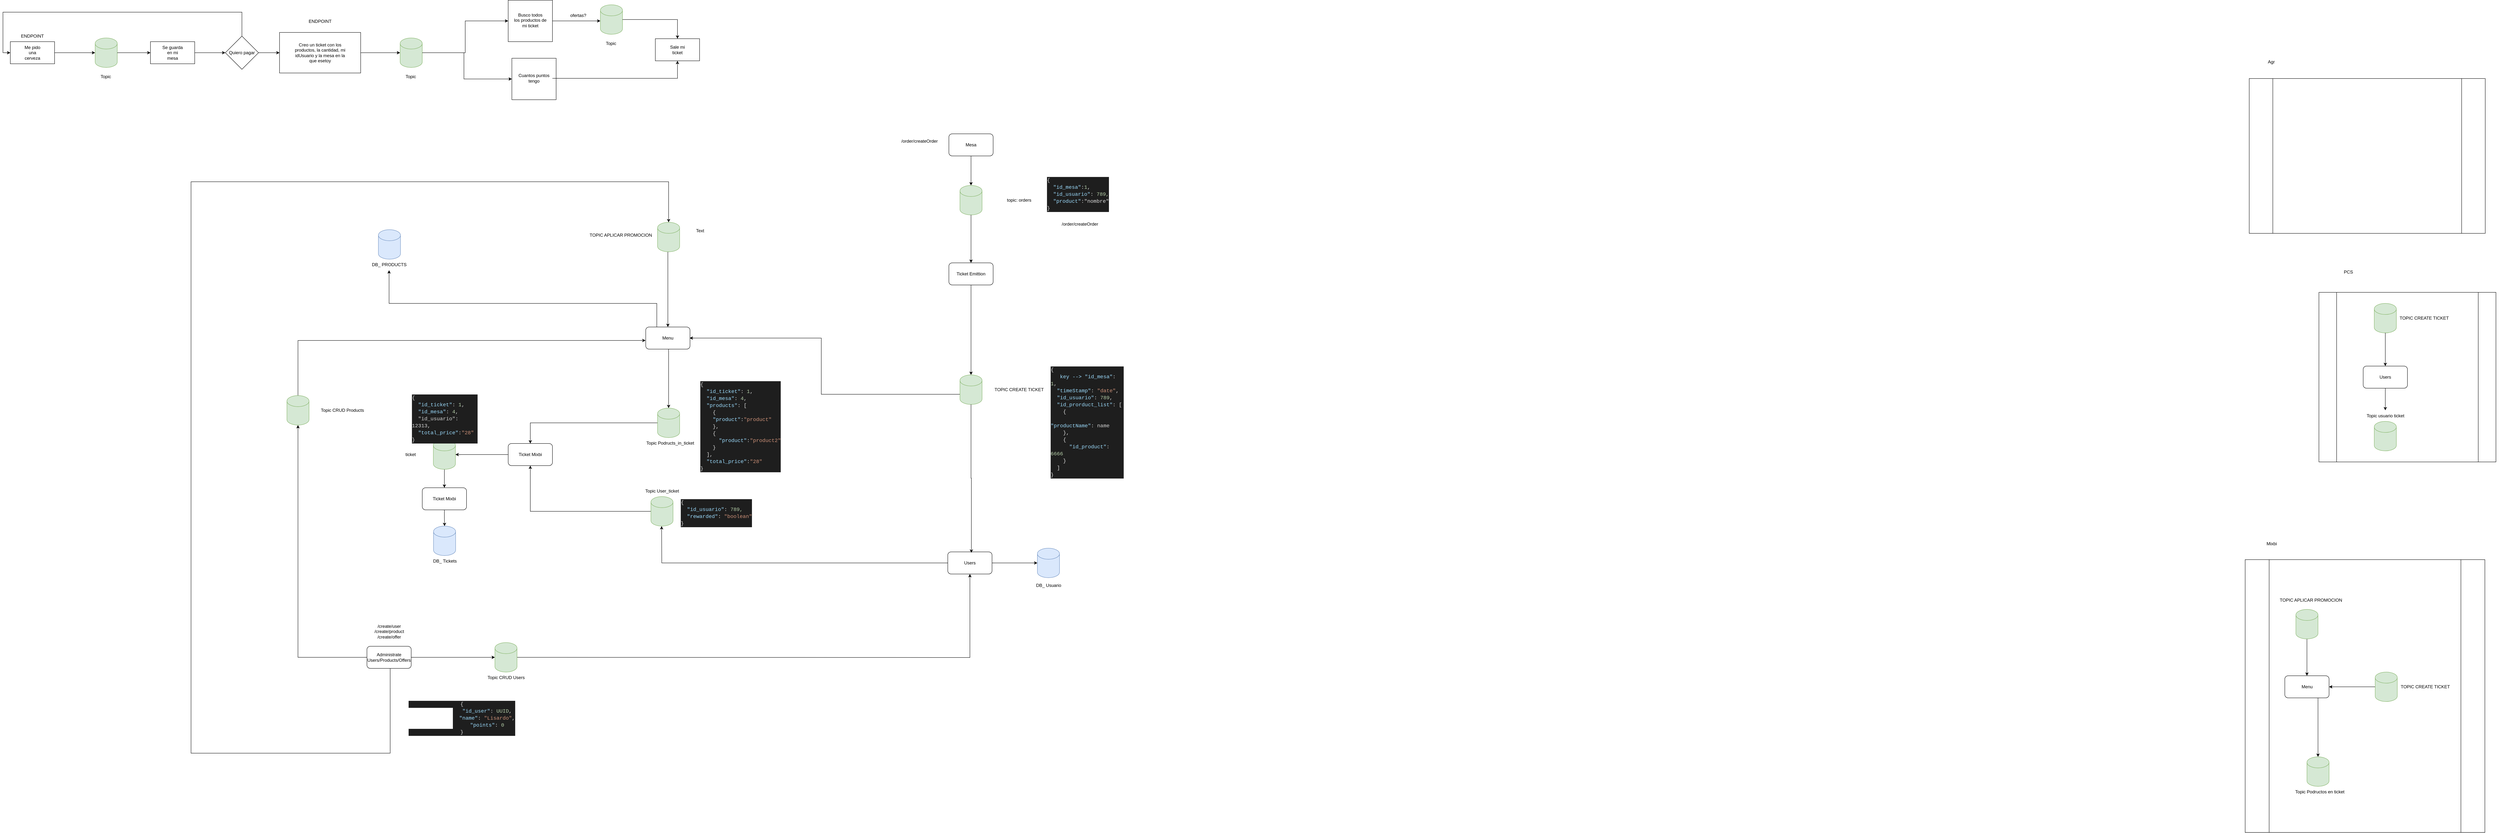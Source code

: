 <mxfile version="22.0.4" type="device">
  <diagram name="Página-1" id="0qJBGttC3PnJGThFjGUG">
    <mxGraphModel dx="3623" dy="2056" grid="1" gridSize="10" guides="1" tooltips="1" connect="1" arrows="1" fold="1" page="1" pageScale="1" pageWidth="827" pageHeight="1169" math="0" shadow="0">
      <root>
        <mxCell id="0" />
        <mxCell id="1" parent="0" />
        <mxCell id="hO1tPXh8Bk7Fy7xaMDZI-4" style="edgeStyle=orthogonalEdgeStyle;rounded=0;orthogonalLoop=1;jettySize=auto;html=1;" parent="1" source="hO1tPXh8Bk7Fy7xaMDZI-1" target="hO1tPXh8Bk7Fy7xaMDZI-2" edge="1">
          <mxGeometry relative="1" as="geometry">
            <Array as="points">
              <mxPoint x="-720" y="414" />
              <mxPoint x="-720" y="134" />
            </Array>
            <mxPoint x="-600" y="90" as="targetPoint" />
          </mxGeometry>
        </mxCell>
        <mxCell id="hO1tPXh8Bk7Fy7xaMDZI-5" style="edgeStyle=orthogonalEdgeStyle;rounded=0;orthogonalLoop=1;jettySize=auto;html=1;entryX=0;entryY=0.5;entryDx=0;entryDy=0;entryPerimeter=0;" parent="1" source="hO1tPXh8Bk7Fy7xaMDZI-1" target="hO1tPXh8Bk7Fy7xaMDZI-3" edge="1">
          <mxGeometry relative="1" as="geometry">
            <Array as="points" />
          </mxGeometry>
        </mxCell>
        <mxCell id="21" style="edgeStyle=orthogonalEdgeStyle;rounded=0;orthogonalLoop=1;jettySize=auto;html=1;fontColor=#FFFFFF;" parent="1" source="hO1tPXh8Bk7Fy7xaMDZI-1" target="hO1tPXh8Bk7Fy7xaMDZI-18" edge="1">
          <mxGeometry relative="1" as="geometry">
            <Array as="points">
              <mxPoint x="-470" y="890" />
              <mxPoint x="-1010" y="890" />
              <mxPoint x="-1010" y="-660" />
              <mxPoint x="285" y="-660" />
            </Array>
          </mxGeometry>
        </mxCell>
        <mxCell id="hO1tPXh8Bk7Fy7xaMDZI-1" value="Administrate&lt;br&gt;Users/Products/Offers" style="rounded=1;whiteSpace=wrap;html=1;" parent="1" vertex="1">
          <mxGeometry x="-533" y="600" width="120" height="60" as="geometry" />
        </mxCell>
        <mxCell id="hO1tPXh8Bk7Fy7xaMDZI-8" style="edgeStyle=orthogonalEdgeStyle;rounded=0;orthogonalLoop=1;jettySize=auto;html=1;entryX=-0.005;entryY=0.609;entryDx=0;entryDy=0;entryPerimeter=0;" parent="1" source="hO1tPXh8Bk7Fy7xaMDZI-2" target="hO1tPXh8Bk7Fy7xaMDZI-6" edge="1">
          <mxGeometry relative="1" as="geometry">
            <Array as="points">
              <mxPoint x="-720" y="-229" />
            </Array>
          </mxGeometry>
        </mxCell>
        <mxCell id="hO1tPXh8Bk7Fy7xaMDZI-9" style="edgeStyle=orthogonalEdgeStyle;rounded=0;orthogonalLoop=1;jettySize=auto;html=1;entryX=0.5;entryY=1;entryDx=0;entryDy=0;" parent="1" target="hO1tPXh8Bk7Fy7xaMDZI-7" edge="1">
          <mxGeometry relative="1" as="geometry">
            <mxPoint x="-127" y="630" as="sourcePoint" />
          </mxGeometry>
        </mxCell>
        <mxCell id="hO1tPXh8Bk7Fy7xaMDZI-11" style="edgeStyle=orthogonalEdgeStyle;rounded=0;orthogonalLoop=1;jettySize=auto;html=1;exitX=0.25;exitY=0;exitDx=0;exitDy=0;" parent="1" source="hO1tPXh8Bk7Fy7xaMDZI-6" target="hO1tPXh8Bk7Fy7xaMDZI-39" edge="1">
          <mxGeometry relative="1" as="geometry">
            <Array as="points">
              <mxPoint x="253" y="-330" />
              <mxPoint x="-473" y="-330" />
            </Array>
            <mxPoint x="180" y="-410" as="sourcePoint" />
          </mxGeometry>
        </mxCell>
        <mxCell id="9q5zIYayFqP9UG4JwgqR-4" style="edgeStyle=orthogonalEdgeStyle;rounded=0;orthogonalLoop=1;jettySize=auto;html=1;" parent="1" source="hO1tPXh8Bk7Fy7xaMDZI-6" target="hO1tPXh8Bk7Fy7xaMDZI-28" edge="1">
          <mxGeometry relative="1" as="geometry">
            <Array as="points">
              <mxPoint x="285" y="-180" />
              <mxPoint x="285" y="-180" />
            </Array>
          </mxGeometry>
        </mxCell>
        <mxCell id="hO1tPXh8Bk7Fy7xaMDZI-6" value="Menu" style="rounded=1;whiteSpace=wrap;html=1;" parent="1" vertex="1">
          <mxGeometry x="223" y="-266" width="120" height="60" as="geometry" />
        </mxCell>
        <mxCell id="hO1tPXh8Bk7Fy7xaMDZI-13" style="edgeStyle=orthogonalEdgeStyle;rounded=0;orthogonalLoop=1;jettySize=auto;html=1;entryX=0;entryY=0.5;entryDx=0;entryDy=0;entryPerimeter=0;" parent="1" source="hO1tPXh8Bk7Fy7xaMDZI-7" target="hO1tPXh8Bk7Fy7xaMDZI-12" edge="1">
          <mxGeometry relative="1" as="geometry" />
        </mxCell>
        <mxCell id="hO1tPXh8Bk7Fy7xaMDZI-27" style="edgeStyle=orthogonalEdgeStyle;rounded=0;orthogonalLoop=1;jettySize=auto;html=1;exitX=0;exitY=0.5;exitDx=0;exitDy=0;" parent="1" source="hO1tPXh8Bk7Fy7xaMDZI-7" edge="1">
          <mxGeometry relative="1" as="geometry">
            <mxPoint x="266" y="274" as="targetPoint" />
          </mxGeometry>
        </mxCell>
        <mxCell id="hO1tPXh8Bk7Fy7xaMDZI-7" value="Users" style="rounded=1;whiteSpace=wrap;html=1;" parent="1" vertex="1">
          <mxGeometry x="1042" y="344" width="120" height="60" as="geometry" />
        </mxCell>
        <mxCell id="hO1tPXh8Bk7Fy7xaMDZI-22" style="edgeStyle=orthogonalEdgeStyle;rounded=0;orthogonalLoop=1;jettySize=auto;html=1;entryX=0.5;entryY=0;entryDx=0;entryDy=0;entryPerimeter=0;" parent="1" source="hO1tPXh8Bk7Fy7xaMDZI-14" target="hO1tPXh8Bk7Fy7xaMDZI-21" edge="1">
          <mxGeometry relative="1" as="geometry">
            <Array as="points">
              <mxPoint x="1105" y="-330" />
              <mxPoint x="1105" y="-330" />
            </Array>
          </mxGeometry>
        </mxCell>
        <mxCell id="hO1tPXh8Bk7Fy7xaMDZI-14" value="Ticket Emittion" style="rounded=1;whiteSpace=wrap;html=1;" parent="1" vertex="1">
          <mxGeometry x="1045" y="-440" width="120" height="60" as="geometry" />
        </mxCell>
        <mxCell id="hO1tPXh8Bk7Fy7xaMDZI-20" style="edgeStyle=orthogonalEdgeStyle;rounded=0;orthogonalLoop=1;jettySize=auto;html=1;entryX=0.5;entryY=0;entryDx=0;entryDy=0;" parent="1" source="hO1tPXh8Bk7Fy7xaMDZI-18" target="hO1tPXh8Bk7Fy7xaMDZI-6" edge="1">
          <mxGeometry relative="1" as="geometry">
            <Array as="points">
              <mxPoint x="283" y="-420" />
              <mxPoint x="283" y="-420" />
            </Array>
          </mxGeometry>
        </mxCell>
        <mxCell id="hO1tPXh8Bk7Fy7xaMDZI-23" style="edgeStyle=orthogonalEdgeStyle;rounded=0;orthogonalLoop=1;jettySize=auto;html=1;entryX=1;entryY=0.5;entryDx=0;entryDy=0;exitX=0;exitY=0;exitDx=0;exitDy=52.5;exitPerimeter=0;" parent="1" source="hO1tPXh8Bk7Fy7xaMDZI-21" edge="1">
          <mxGeometry relative="1" as="geometry">
            <Array as="points">
              <mxPoint x="699" y="-84" />
              <mxPoint x="699" y="-236" />
            </Array>
            <mxPoint x="342" y="-236" as="targetPoint" />
          </mxGeometry>
        </mxCell>
        <mxCell id="hO1tPXh8Bk7Fy7xaMDZI-32" style="edgeStyle=orthogonalEdgeStyle;rounded=0;orthogonalLoop=1;jettySize=auto;html=1;entryX=0.5;entryY=0;entryDx=0;entryDy=0;" parent="1" source="hO1tPXh8Bk7Fy7xaMDZI-28" target="hO1tPXh8Bk7Fy7xaMDZI-30" edge="1">
          <mxGeometry relative="1" as="geometry" />
        </mxCell>
        <mxCell id="hO1tPXh8Bk7Fy7xaMDZI-31" style="edgeStyle=orthogonalEdgeStyle;rounded=0;orthogonalLoop=1;jettySize=auto;html=1;entryX=0.5;entryY=1;entryDx=0;entryDy=0;" parent="1" source="hO1tPXh8Bk7Fy7xaMDZI-29" target="hO1tPXh8Bk7Fy7xaMDZI-30" edge="1">
          <mxGeometry relative="1" as="geometry">
            <Array as="points">
              <mxPoint x="-90" y="234" />
            </Array>
          </mxGeometry>
        </mxCell>
        <mxCell id="hO1tPXh8Bk7Fy7xaMDZI-30" value="Ticket Mixbi" style="rounded=1;whiteSpace=wrap;html=1;" parent="1" vertex="1">
          <mxGeometry x="-150" y="50" width="120" height="60" as="geometry" />
        </mxCell>
        <mxCell id="9q5zIYayFqP9UG4JwgqR-26" value="" style="group" parent="1" vertex="1" connectable="0">
          <mxGeometry x="4730" y="-430" width="480" height="540" as="geometry" />
        </mxCell>
        <mxCell id="9q5zIYayFqP9UG4JwgqR-25" value="" style="group" parent="9q5zIYayFqP9UG4JwgqR-26" vertex="1" connectable="0">
          <mxGeometry y="80" width="480" height="460" as="geometry" />
        </mxCell>
        <mxCell id="9q5zIYayFqP9UG4JwgqR-22" value="" style="group" parent="9q5zIYayFqP9UG4JwgqR-25" vertex="1" connectable="0">
          <mxGeometry x="30" y="-10" width="480" height="460" as="geometry" />
        </mxCell>
        <mxCell id="9q5zIYayFqP9UG4JwgqR-20" value="" style="shape=process;whiteSpace=wrap;html=1;backgroundOutline=1;" parent="9q5zIYayFqP9UG4JwgqR-22" vertex="1">
          <mxGeometry width="480" height="460" as="geometry" />
        </mxCell>
        <mxCell id="9q5zIYayFqP9UG4JwgqR-21" value="" style="group" parent="9q5zIYayFqP9UG4JwgqR-22" vertex="1" connectable="0">
          <mxGeometry x="115" y="30" width="250" height="400" as="geometry" />
        </mxCell>
        <mxCell id="9q5zIYayFqP9UG4JwgqR-9" value="" style="group" parent="9q5zIYayFqP9UG4JwgqR-21" vertex="1" connectable="0">
          <mxGeometry x="35" width="215" height="80" as="geometry" />
        </mxCell>
        <mxCell id="9q5zIYayFqP9UG4JwgqR-6" value="" style="shape=cylinder3;whiteSpace=wrap;html=1;boundedLbl=1;backgroundOutline=1;size=15;fillColor=#d5e8d4;strokeColor=#82b366;" parent="9q5zIYayFqP9UG4JwgqR-9" vertex="1">
          <mxGeometry width="60" height="80" as="geometry" />
        </mxCell>
        <mxCell id="9q5zIYayFqP9UG4JwgqR-7" value="TOPIC CREATE TICKET" style="text;html=1;align=center;verticalAlign=middle;resizable=0;points=[];autosize=1;strokeColor=none;fillColor=none;" parent="9q5zIYayFqP9UG4JwgqR-9" vertex="1">
          <mxGeometry x="55" y="25" width="160" height="30" as="geometry" />
        </mxCell>
        <mxCell id="9q5zIYayFqP9UG4JwgqR-10" value="Users" style="rounded=1;whiteSpace=wrap;html=1;" parent="9q5zIYayFqP9UG4JwgqR-21" vertex="1">
          <mxGeometry x="5" y="170" width="120" height="60" as="geometry" />
        </mxCell>
        <mxCell id="9q5zIYayFqP9UG4JwgqR-11" style="edgeStyle=orthogonalEdgeStyle;rounded=0;orthogonalLoop=1;jettySize=auto;html=1;" parent="9q5zIYayFqP9UG4JwgqR-21" source="9q5zIYayFqP9UG4JwgqR-6" target="9q5zIYayFqP9UG4JwgqR-10" edge="1">
          <mxGeometry relative="1" as="geometry" />
        </mxCell>
        <mxCell id="9q5zIYayFqP9UG4JwgqR-16" value="" style="group" parent="9q5zIYayFqP9UG4JwgqR-21" vertex="1" connectable="0">
          <mxGeometry y="290" width="130" height="110" as="geometry" />
        </mxCell>
        <mxCell id="9q5zIYayFqP9UG4JwgqR-17" value="" style="shape=cylinder3;whiteSpace=wrap;html=1;boundedLbl=1;backgroundOutline=1;size=15;fillColor=#d5e8d4;strokeColor=#82b366;" parent="9q5zIYayFqP9UG4JwgqR-16" vertex="1">
          <mxGeometry x="35" y="30" width="60" height="80" as="geometry" />
        </mxCell>
        <mxCell id="9q5zIYayFqP9UG4JwgqR-18" value="Topic usuario ticket&lt;br&gt;" style="text;html=1;align=center;verticalAlign=middle;resizable=0;points=[];autosize=1;strokeColor=none;fillColor=none;" parent="9q5zIYayFqP9UG4JwgqR-16" vertex="1">
          <mxGeometry width="130" height="30" as="geometry" />
        </mxCell>
        <mxCell id="9q5zIYayFqP9UG4JwgqR-19" style="edgeStyle=orthogonalEdgeStyle;rounded=0;orthogonalLoop=1;jettySize=auto;html=1;" parent="9q5zIYayFqP9UG4JwgqR-21" source="9q5zIYayFqP9UG4JwgqR-10" target="9q5zIYayFqP9UG4JwgqR-18" edge="1">
          <mxGeometry relative="1" as="geometry" />
        </mxCell>
        <mxCell id="9q5zIYayFqP9UG4JwgqR-23" value="PCS" style="text;html=1;strokeColor=none;fillColor=none;align=center;verticalAlign=middle;whiteSpace=wrap;rounded=0;" parent="9q5zIYayFqP9UG4JwgqR-26" vertex="1">
          <mxGeometry x="80" width="60" height="30" as="geometry" />
        </mxCell>
        <mxCell id="9q5zIYayFqP9UG4JwgqR-110" value="" style="group" parent="1" vertex="1" connectable="0">
          <mxGeometry x="4560" y="165" width="690" height="940" as="geometry" />
        </mxCell>
        <mxCell id="9q5zIYayFqP9UG4JwgqR-146" value="" style="group" parent="9q5zIYayFqP9UG4JwgqR-110" vertex="1" connectable="0">
          <mxGeometry y="130" width="650" height="810" as="geometry" />
        </mxCell>
        <mxCell id="9q5zIYayFqP9UG4JwgqR-107" value="" style="shape=process;whiteSpace=wrap;html=1;backgroundOutline=1;" parent="9q5zIYayFqP9UG4JwgqR-146" vertex="1">
          <mxGeometry y="70" width="650" height="740" as="geometry" />
        </mxCell>
        <mxCell id="9q5zIYayFqP9UG4JwgqR-109" value="Mixbi" style="text;html=1;strokeColor=none;fillColor=none;align=center;verticalAlign=middle;whiteSpace=wrap;rounded=0;" parent="9q5zIYayFqP9UG4JwgqR-146" vertex="1">
          <mxGeometry x="39.999" width="63.692" height="54.231" as="geometry" />
        </mxCell>
        <mxCell id="9q5zIYayFqP9UG4JwgqR-145" value="" style="group" parent="9q5zIYayFqP9UG4JwgqR-146" vertex="1" connectable="0">
          <mxGeometry x="82.5" y="165" width="485" height="550" as="geometry" />
        </mxCell>
        <mxCell id="9q5zIYayFqP9UG4JwgqR-133" value="Menu" style="rounded=1;whiteSpace=wrap;html=1;" parent="9q5zIYayFqP9UG4JwgqR-145" vertex="1">
          <mxGeometry x="25" y="220" width="120" height="60" as="geometry" />
        </mxCell>
        <mxCell id="9q5zIYayFqP9UG4JwgqR-134" style="edgeStyle=orthogonalEdgeStyle;rounded=0;orthogonalLoop=1;jettySize=auto;html=1;entryX=0.5;entryY=0;entryDx=0;entryDy=0;" parent="9q5zIYayFqP9UG4JwgqR-145" source="9q5zIYayFqP9UG4JwgqR-143" target="9q5zIYayFqP9UG4JwgqR-133" edge="1">
          <mxGeometry relative="1" as="geometry" />
        </mxCell>
        <mxCell id="9q5zIYayFqP9UG4JwgqR-135" style="edgeStyle=orthogonalEdgeStyle;rounded=0;orthogonalLoop=1;jettySize=auto;html=1;entryX=1;entryY=0.5;entryDx=0;entryDy=0;" parent="9q5zIYayFqP9UG4JwgqR-145" source="9q5zIYayFqP9UG4JwgqR-137" target="9q5zIYayFqP9UG4JwgqR-133" edge="1">
          <mxGeometry relative="1" as="geometry">
            <Array as="points">
              <mxPoint x="200" y="250" />
              <mxPoint x="200" y="250" />
            </Array>
          </mxGeometry>
        </mxCell>
        <mxCell id="9q5zIYayFqP9UG4JwgqR-136" value="" style="group" parent="9q5zIYayFqP9UG4JwgqR-145" vertex="1" connectable="0">
          <mxGeometry x="270" y="210" width="215" height="80" as="geometry" />
        </mxCell>
        <mxCell id="9q5zIYayFqP9UG4JwgqR-137" value="" style="shape=cylinder3;whiteSpace=wrap;html=1;boundedLbl=1;backgroundOutline=1;size=15;fillColor=#d5e8d4;strokeColor=#82b366;" parent="9q5zIYayFqP9UG4JwgqR-136" vertex="1">
          <mxGeometry width="60" height="80" as="geometry" />
        </mxCell>
        <mxCell id="9q5zIYayFqP9UG4JwgqR-138" value="TOPIC CREATE TICKET" style="text;html=1;align=center;verticalAlign=middle;resizable=0;points=[];autosize=1;strokeColor=none;fillColor=none;" parent="9q5zIYayFqP9UG4JwgqR-136" vertex="1">
          <mxGeometry x="55" y="25" width="160" height="30" as="geometry" />
        </mxCell>
        <mxCell id="9q5zIYayFqP9UG4JwgqR-139" value="" style="group" parent="9q5zIYayFqP9UG4JwgqR-145" vertex="1" connectable="0">
          <mxGeometry x="39" y="440" width="160" height="110" as="geometry" />
        </mxCell>
        <mxCell id="9q5zIYayFqP9UG4JwgqR-140" value="" style="shape=cylinder3;whiteSpace=wrap;html=1;boundedLbl=1;backgroundOutline=1;size=15;fillColor=#d5e8d4;strokeColor=#82b366;" parent="9q5zIYayFqP9UG4JwgqR-139" vertex="1">
          <mxGeometry x="46" width="60" height="80" as="geometry" />
        </mxCell>
        <mxCell id="9q5zIYayFqP9UG4JwgqR-141" value="Topic Podructos en ticket" style="text;html=1;align=center;verticalAlign=middle;resizable=0;points=[];autosize=1;strokeColor=none;fillColor=none;" parent="9q5zIYayFqP9UG4JwgqR-139" vertex="1">
          <mxGeometry y="80" width="160" height="30" as="geometry" />
        </mxCell>
        <mxCell id="9q5zIYayFqP9UG4JwgqR-132" style="edgeStyle=orthogonalEdgeStyle;rounded=0;orthogonalLoop=1;jettySize=auto;html=1;" parent="9q5zIYayFqP9UG4JwgqR-145" source="9q5zIYayFqP9UG4JwgqR-133" target="9q5zIYayFqP9UG4JwgqR-140" edge="1">
          <mxGeometry relative="1" as="geometry">
            <Array as="points">
              <mxPoint x="115" y="330" />
              <mxPoint x="115" y="330" />
            </Array>
          </mxGeometry>
        </mxCell>
        <mxCell id="9q5zIYayFqP9UG4JwgqR-142" value="" style="group" parent="9q5zIYayFqP9UG4JwgqR-145" vertex="1" connectable="0">
          <mxGeometry width="190" height="120" as="geometry" />
        </mxCell>
        <mxCell id="9q5zIYayFqP9UG4JwgqR-143" value="" style="shape=cylinder3;whiteSpace=wrap;html=1;boundedLbl=1;backgroundOutline=1;size=15;fillColor=#d5e8d4;strokeColor=#82b366;" parent="9q5zIYayFqP9UG4JwgqR-142" vertex="1">
          <mxGeometry x="55" y="40" width="60" height="80" as="geometry" />
        </mxCell>
        <mxCell id="9q5zIYayFqP9UG4JwgqR-144" value="TOPIC APLICAR PROMOCION" style="text;html=1;align=center;verticalAlign=middle;resizable=0;points=[];autosize=1;strokeColor=none;fillColor=none;" parent="9q5zIYayFqP9UG4JwgqR-142" vertex="1">
          <mxGeometry width="190" height="30" as="geometry" />
        </mxCell>
        <mxCell id="9q5zIYayFqP9UG4JwgqR-130" value="" style="group" parent="1" vertex="1" connectable="0">
          <mxGeometry x="4571" y="-1000" width="640" height="480" as="geometry" />
        </mxCell>
        <mxCell id="9q5zIYayFqP9UG4JwgqR-127" value="" style="shape=process;whiteSpace=wrap;html=1;backgroundOutline=1;" parent="9q5zIYayFqP9UG4JwgqR-130" vertex="1">
          <mxGeometry y="60" width="640" height="420" as="geometry" />
        </mxCell>
        <mxCell id="9q5zIYayFqP9UG4JwgqR-129" value="Agr" style="text;html=1;strokeColor=none;fillColor=none;align=center;verticalAlign=middle;whiteSpace=wrap;rounded=0;" parent="9q5zIYayFqP9UG4JwgqR-130" vertex="1">
          <mxGeometry x="30" width="60" height="30" as="geometry" />
        </mxCell>
        <mxCell id="XEsKH-6zx_B6_wYnEebX-31" value="" style="group" parent="1" vertex="1" connectable="0">
          <mxGeometry x="1029" y="-136" width="286" height="80" as="geometry" />
        </mxCell>
        <mxCell id="9q5zIYayFqP9UG4JwgqR-8" value="" style="group" parent="XEsKH-6zx_B6_wYnEebX-31" vertex="1" connectable="0">
          <mxGeometry width="215" height="80" as="geometry" />
        </mxCell>
        <mxCell id="hO1tPXh8Bk7Fy7xaMDZI-21" value="" style="shape=cylinder3;whiteSpace=wrap;html=1;boundedLbl=1;backgroundOutline=1;size=15;fillColor=#d5e8d4;strokeColor=#82b366;" parent="9q5zIYayFqP9UG4JwgqR-8" vertex="1">
          <mxGeometry x="46" width="60" height="80" as="geometry" />
        </mxCell>
        <mxCell id="hO1tPXh8Bk7Fy7xaMDZI-37" value="TOPIC CREATE TICKET" style="text;html=1;align=center;verticalAlign=middle;resizable=0;points=[];autosize=1;strokeColor=none;fillColor=none;" parent="XEsKH-6zx_B6_wYnEebX-31" vertex="1">
          <mxGeometry x="126" y="25" width="160" height="30" as="geometry" />
        </mxCell>
        <mxCell id="XEsKH-6zx_B6_wYnEebX-33" value="" style="group" parent="1" vertex="1" connectable="0">
          <mxGeometry x="202" y="164" width="130" height="110" as="geometry" />
        </mxCell>
        <mxCell id="hO1tPXh8Bk7Fy7xaMDZI-29" value="" style="shape=cylinder3;whiteSpace=wrap;html=1;boundedLbl=1;backgroundOutline=1;size=15;fillColor=#d5e8d4;strokeColor=#82b366;" parent="XEsKH-6zx_B6_wYnEebX-33" vertex="1">
          <mxGeometry x="35" y="30" width="60" height="80" as="geometry" />
        </mxCell>
        <mxCell id="9q5zIYayFqP9UG4JwgqR-2" value="Topic User_ticket" style="text;html=1;align=center;verticalAlign=middle;resizable=0;points=[];autosize=1;strokeColor=none;fillColor=none;" parent="XEsKH-6zx_B6_wYnEebX-33" vertex="1">
          <mxGeometry x="5" width="120" height="30" as="geometry" />
        </mxCell>
        <mxCell id="XEsKH-6zx_B6_wYnEebX-34" value="" style="group" parent="1" vertex="1" connectable="0">
          <mxGeometry x="-226" y="590" width="140" height="110" as="geometry" />
        </mxCell>
        <mxCell id="hO1tPXh8Bk7Fy7xaMDZI-3" value="" style="shape=cylinder3;whiteSpace=wrap;html=1;boundedLbl=1;backgroundOutline=1;size=15;fillColor=#d5e8d4;strokeColor=#82b366;" parent="XEsKH-6zx_B6_wYnEebX-34" vertex="1">
          <mxGeometry x="40" width="60" height="80" as="geometry" />
        </mxCell>
        <mxCell id="hO1tPXh8Bk7Fy7xaMDZI-16" value="Topic CRUD Users" style="text;html=1;align=center;verticalAlign=middle;resizable=0;points=[];autosize=1;strokeColor=none;fillColor=none;" parent="XEsKH-6zx_B6_wYnEebX-34" vertex="1">
          <mxGeometry x="5" y="80" width="130" height="30" as="geometry" />
        </mxCell>
        <mxCell id="XEsKH-6zx_B6_wYnEebX-36" value="" style="group" parent="1" vertex="1" connectable="0">
          <mxGeometry x="-750" y="-80" width="220" height="80" as="geometry" />
        </mxCell>
        <mxCell id="hO1tPXh8Bk7Fy7xaMDZI-2" value="" style="shape=cylinder3;whiteSpace=wrap;html=1;boundedLbl=1;backgroundOutline=1;size=15;fillColor=#d5e8d4;strokeColor=#82b366;" parent="XEsKH-6zx_B6_wYnEebX-36" vertex="1">
          <mxGeometry width="60" height="80" as="geometry" />
        </mxCell>
        <mxCell id="hO1tPXh8Bk7Fy7xaMDZI-15" value="Topic CRUD Products" style="text;html=1;align=center;verticalAlign=middle;resizable=0;points=[];autosize=1;strokeColor=none;fillColor=none;" parent="XEsKH-6zx_B6_wYnEebX-36" vertex="1">
          <mxGeometry x="80" y="25" width="140" height="30" as="geometry" />
        </mxCell>
        <mxCell id="XEsKH-6zx_B6_wYnEebX-37" value="" style="group" parent="1" vertex="1" connectable="0">
          <mxGeometry x="-362.5" y="274.003" width="85" height="109.997" as="geometry" />
        </mxCell>
        <mxCell id="hO1tPXh8Bk7Fy7xaMDZI-34" value="" style="shape=cylinder3;whiteSpace=wrap;html=1;boundedLbl=1;backgroundOutline=1;size=15;fillColor=#dae8fc;strokeColor=#6c8ebf;" parent="XEsKH-6zx_B6_wYnEebX-37" vertex="1">
          <mxGeometry x="10" width="60" height="80" as="geometry" />
        </mxCell>
        <mxCell id="hO1tPXh8Bk7Fy7xaMDZI-35" value="DB_ Tickets" style="text;html=1;align=center;verticalAlign=middle;resizable=0;points=[];autosize=1;strokeColor=none;fillColor=none;" parent="XEsKH-6zx_B6_wYnEebX-37" vertex="1">
          <mxGeometry x="-5" y="79.997" width="90" height="30" as="geometry" />
        </mxCell>
        <mxCell id="XEsKH-6zx_B6_wYnEebX-38" value="" style="group" parent="1" vertex="1" connectable="0">
          <mxGeometry x="1275" y="334" width="85" height="116" as="geometry" />
        </mxCell>
        <mxCell id="hO1tPXh8Bk7Fy7xaMDZI-12" value="" style="shape=cylinder3;whiteSpace=wrap;html=1;boundedLbl=1;backgroundOutline=1;size=15;fillColor=#dae8fc;strokeColor=#6c8ebf;" parent="XEsKH-6zx_B6_wYnEebX-38" vertex="1">
          <mxGeometry x="10" width="60" height="80" as="geometry" />
        </mxCell>
        <mxCell id="hO1tPXh8Bk7Fy7xaMDZI-36" value="DB_ Usuario" style="text;html=1;align=center;verticalAlign=middle;resizable=0;points=[];autosize=1;strokeColor=none;fillColor=none;" parent="XEsKH-6zx_B6_wYnEebX-38" vertex="1">
          <mxGeometry x="-5" y="86" width="90" height="30" as="geometry" />
        </mxCell>
        <mxCell id="XEsKH-6zx_B6_wYnEebX-40" style="edgeStyle=orthogonalEdgeStyle;rounded=0;orthogonalLoop=1;jettySize=auto;html=1;entryX=0.533;entryY=0.038;entryDx=0;entryDy=0;entryPerimeter=0;" parent="1" source="hO1tPXh8Bk7Fy7xaMDZI-21" target="hO1tPXh8Bk7Fy7xaMDZI-7" edge="1">
          <mxGeometry relative="1" as="geometry" />
        </mxCell>
        <mxCell id="XEsKH-6zx_B6_wYnEebX-41" value="" style="group" parent="1" vertex="1" connectable="0">
          <mxGeometry x="60" y="-550" width="256" height="80" as="geometry" />
        </mxCell>
        <mxCell id="hO1tPXh8Bk7Fy7xaMDZI-18" value="" style="shape=cylinder3;whiteSpace=wrap;html=1;boundedLbl=1;backgroundOutline=1;size=15;fillColor=#d5e8d4;strokeColor=#82b366;" parent="XEsKH-6zx_B6_wYnEebX-41" vertex="1">
          <mxGeometry x="195" width="60" height="80" as="geometry" />
        </mxCell>
        <mxCell id="hO1tPXh8Bk7Fy7xaMDZI-38" value="TOPIC APLICAR PROMOCION" style="text;html=1;align=center;verticalAlign=middle;resizable=0;points=[];autosize=1;strokeColor=none;fillColor=none;" parent="XEsKH-6zx_B6_wYnEebX-41" vertex="1">
          <mxGeometry y="20" width="190" height="30" as="geometry" />
        </mxCell>
        <mxCell id="XEsKH-6zx_B6_wYnEebX-42" value="" style="group" parent="1" vertex="1" connectable="0">
          <mxGeometry x="209" y="-46" width="160" height="110" as="geometry" />
        </mxCell>
        <mxCell id="hO1tPXh8Bk7Fy7xaMDZI-28" value="" style="shape=cylinder3;whiteSpace=wrap;html=1;boundedLbl=1;backgroundOutline=1;size=15;fillColor=#d5e8d4;strokeColor=#82b366;" parent="XEsKH-6zx_B6_wYnEebX-42" vertex="1">
          <mxGeometry x="46" width="60" height="80" as="geometry" />
        </mxCell>
        <mxCell id="9q5zIYayFqP9UG4JwgqR-1" value="Topic Podructs_in_ticket" style="text;html=1;align=center;verticalAlign=middle;resizable=0;points=[];autosize=1;strokeColor=none;fillColor=none;" parent="XEsKH-6zx_B6_wYnEebX-42" vertex="1">
          <mxGeometry y="80" width="160" height="30" as="geometry" />
        </mxCell>
        <mxCell id="XEsKH-6zx_B6_wYnEebX-43" value="" style="group" parent="1" vertex="1" connectable="0">
          <mxGeometry x="-533" y="-530" width="120" height="110" as="geometry" />
        </mxCell>
        <mxCell id="hO1tPXh8Bk7Fy7xaMDZI-39" value="DB_ PRODUCTS" style="text;html=1;align=center;verticalAlign=middle;resizable=0;points=[];autosize=1;strokeColor=none;fillColor=none;" parent="XEsKH-6zx_B6_wYnEebX-43" vertex="1">
          <mxGeometry y="80" width="120" height="30" as="geometry" />
        </mxCell>
        <mxCell id="hO1tPXh8Bk7Fy7xaMDZI-10" value="" style="shape=cylinder3;whiteSpace=wrap;html=1;boundedLbl=1;backgroundOutline=1;size=15;fillColor=#dae8fc;strokeColor=#6c8ebf;" parent="XEsKH-6zx_B6_wYnEebX-43" vertex="1">
          <mxGeometry x="31" width="60" height="80" as="geometry" />
        </mxCell>
        <mxCell id="3" value="/create/user&lt;br&gt;/create/product&lt;br&gt;/create/offer" style="text;html=1;align=center;verticalAlign=middle;resizable=1;points=[];autosize=1;strokeColor=none;fillColor=none;movable=1;rotatable=1;deletable=1;editable=1;locked=0;connectable=1;" parent="1" vertex="1">
          <mxGeometry x="-523" y="530" width="100" height="60" as="geometry" />
        </mxCell>
        <mxCell id="4" value="&lt;div style=&quot;background-color: rgb(30, 30, 30); font-family: Consolas, &amp;quot;Courier New&amp;quot;, monospace; font-size: 14px; line-height: 19px;&quot;&gt;&lt;div style=&quot;color: rgb(212, 212, 212);&quot;&gt;&lt;span style=&quot;color: #dcdcdc;&quot;&gt;{&lt;/span&gt;&lt;/div&gt;&lt;/div&gt;&lt;blockquote style=&quot;margin: 0 0 0 40px; border: none; padding: 0px;&quot;&gt;&lt;blockquote style=&quot;margin: 0 0 0 40px; border: none; padding: 0px;&quot;&gt;&lt;blockquote style=&quot;margin: 0 0 0 40px; border: none; padding: 0px;&quot;&gt;&lt;div style=&quot;background-color: rgb(30, 30, 30); font-family: Consolas, &amp;quot;Courier New&amp;quot;, monospace; font-size: 14px; line-height: 19px;&quot;&gt;&lt;div style=&quot;&quot;&gt;&lt;font color=&quot;#d4d4d4&quot;&gt;&amp;nbsp; &lt;/font&gt;&lt;span style=&quot;color: rgb(156, 220, 254);&quot;&gt;&quot;id_user&quot;&lt;/span&gt;&lt;span style=&quot;color: rgb(220, 220, 220);&quot;&gt;:&lt;/span&gt;&lt;font color=&quot;#d4d4d4&quot;&gt;&amp;nbsp;&lt;/font&gt;&lt;font color=&quot;#b5cea8&quot;&gt;UUID&lt;/font&gt;&lt;span style=&quot;color: rgb(220, 220, 220);&quot;&gt;,&lt;/span&gt;&lt;/div&gt;&lt;/div&gt;&lt;/blockquote&gt;&lt;/blockquote&gt;&lt;blockquote style=&quot;margin: 0 0 0 40px; border: none; padding: 0px;&quot;&gt;&lt;blockquote style=&quot;margin: 0 0 0 40px; border: none; padding: 0px;&quot;&gt;&lt;div style=&quot;background-color: rgb(30, 30, 30); font-family: Consolas, &amp;quot;Courier New&amp;quot;, monospace; font-size: 14px; line-height: 19px;&quot;&gt;&lt;div style=&quot;color: rgb(212, 212, 212);&quot;&gt;&amp;nbsp; &lt;span style=&quot;color: #9cdcfe;&quot;&gt;&quot;name&quot;&lt;/span&gt;&lt;span style=&quot;color: #dcdcdc;&quot;&gt;:&lt;/span&gt; &lt;span style=&quot;color: #ce9178;&quot;&gt;&quot;Lisardo&quot;&lt;/span&gt;&lt;span style=&quot;color: #dcdcdc;&quot;&gt;,&lt;/span&gt;&lt;/div&gt;&lt;/div&gt;&lt;/blockquote&gt;&lt;/blockquote&gt;&lt;blockquote style=&quot;margin: 0 0 0 40px; border: none; padding: 0px;&quot;&gt;&lt;blockquote style=&quot;margin: 0 0 0 40px; border: none; padding: 0px;&quot;&gt;&lt;div style=&quot;background-color: rgb(30, 30, 30); font-family: Consolas, &amp;quot;Courier New&amp;quot;, monospace; font-size: 14px; line-height: 19px;&quot;&gt;&lt;div style=&quot;color: rgb(212, 212, 212);&quot;&gt;&amp;nbsp; &lt;span style=&quot;color: #9cdcfe;&quot;&gt;&quot;points&quot;&lt;/span&gt;&lt;span style=&quot;color: #dcdcdc;&quot;&gt;:&lt;/span&gt; &lt;span style=&quot;color: #b5cea8;&quot;&gt;0&lt;/span&gt;&lt;/div&gt;&lt;/div&gt;&lt;/blockquote&gt;&lt;/blockquote&gt;&lt;/blockquote&gt;&lt;div style=&quot;background-color: rgb(30, 30, 30); font-family: Consolas, &amp;quot;Courier New&amp;quot;, monospace; font-size: 14px; line-height: 19px;&quot;&gt;&lt;div style=&quot;color: rgb(212, 212, 212);&quot;&gt;&lt;span style=&quot;color: #dcdcdc;&quot;&gt;}&lt;/span&gt;&lt;/div&gt;&lt;/div&gt;" style="text;html=1;align=center;verticalAlign=middle;resizable=0;points=[];autosize=1;strokeColor=none;fillColor=none;" parent="1" vertex="1">
          <mxGeometry x="-426" y="740" width="300" height="110" as="geometry" />
        </mxCell>
        <mxCell id="7" value="&lt;div style=&quot;color: rgb(212, 212, 212); background-color: rgb(30, 30, 30); font-family: Consolas, &amp;quot;Courier New&amp;quot;, monospace; font-weight: normal; font-size: 14px; line-height: 19px;&quot;&gt;&lt;div&gt;&lt;span style=&quot;color: #dcdcdc;&quot;&gt;{&lt;/span&gt;&lt;/div&gt;&lt;div&gt;&lt;span style=&quot;color: #d4d4d4;&quot;&gt;&amp;nbsp; &lt;/span&gt;&lt;span style=&quot;color: #9cdcfe;&quot;&gt;&quot;id_mesa&quot;&lt;/span&gt;&lt;span style=&quot;color: #dcdcdc;&quot;&gt;:&lt;/span&gt;&lt;span style=&quot;color: #b5cea8;&quot;&gt;1&lt;/span&gt;&lt;span style=&quot;color: #dcdcdc;&quot;&gt;,&lt;/span&gt;&lt;/div&gt;&lt;div&gt;&lt;span style=&quot;color: #d4d4d4;&quot;&gt;&amp;nbsp; &lt;/span&gt;&lt;span style=&quot;color: #9cdcfe;&quot;&gt;&quot;id_usuario&quot;&lt;/span&gt;&lt;span style=&quot;color: #dcdcdc;&quot;&gt;:&lt;/span&gt;&lt;span style=&quot;color: #d4d4d4;&quot;&gt; &lt;/span&gt;&lt;span style=&quot;color: #b5cea8;&quot;&gt;789,&lt;/span&gt;&lt;/div&gt;&lt;div&gt;&lt;span style=&quot;color: #b5cea8;&quot;&gt;&amp;nbsp;&amp;nbsp;&lt;/span&gt;&lt;span style=&quot;color: rgb(156, 220, 254);&quot;&gt;&quot;product&quot;&lt;/span&gt;&lt;span style=&quot;color: rgb(220, 220, 220);&quot;&gt;:&quot;nombre&quot;&lt;/span&gt;&lt;/div&gt;&lt;div&gt;&lt;span style=&quot;color: rgb(181, 206, 168);&quot;&gt;&lt;/span&gt;&lt;/div&gt;&lt;div&gt;&lt;span style=&quot;color: #dcdcdc;&quot;&gt;}&lt;/span&gt;&lt;/div&gt;&lt;/div&gt;" style="text;whiteSpace=wrap;html=1;" parent="1" vertex="1">
          <mxGeometry x="1309" y="-680" width="200" height="120" as="geometry" />
        </mxCell>
        <mxCell id="8" value="&lt;div style=&quot;background-color: rgb(30, 30, 30); font-family: Consolas, &amp;quot;Courier New&amp;quot;, monospace; font-weight: normal; font-size: 14px; line-height: 19px;&quot;&gt;&lt;div style=&quot;color: rgb(212, 212, 212);&quot;&gt;&lt;span style=&quot;color: #dcdcdc;&quot;&gt;{&lt;/span&gt;&lt;/div&gt;&lt;div style=&quot;color: rgb(212, 212, 212);&quot;&gt;&lt;span style=&quot;color: #d4d4d4;&quot;&gt;&amp;nbsp;&amp;nbsp;&lt;/span&gt;&lt;span style=&quot;color: rgb(156, 220, 254);&quot;&gt;&quot;id_usuario&quot;&lt;/span&gt;&lt;span style=&quot;color: rgb(220, 220, 220);&quot;&gt;:&lt;/span&gt;&amp;nbsp;&lt;span style=&quot;color: rgb(181, 206, 168);&quot;&gt;789,&lt;/span&gt;&lt;/div&gt;&lt;div style=&quot;&quot;&gt;&lt;span style=&quot;color: rgb(156, 220, 254);&quot;&gt;&amp;nbsp; &quot;rewarded&quot;&lt;/span&gt;&lt;span style=&quot;color: rgb(220, 220, 220);&quot;&gt;:&lt;/span&gt;&lt;span style=&quot;color: rgb(156, 220, 254);&quot;&gt;&amp;nbsp;&lt;/span&gt;&lt;span style=&quot;color: rgb(206, 145, 120);&quot;&gt;&quot;boolean&quot;&lt;/span&gt;&lt;span style=&quot;color: rgb(206, 145, 120);&quot;&gt;&lt;br&gt;&lt;/span&gt;&lt;/div&gt;&lt;div style=&quot;color: rgb(212, 212, 212);&quot;&gt;&lt;span style=&quot;color: #dcdcdc;&quot;&gt;}&lt;/span&gt;&lt;/div&gt;&lt;/div&gt;" style="text;whiteSpace=wrap;html=1;" parent="1" vertex="1">
          <mxGeometry x="316" y="194" width="200" height="120" as="geometry" />
        </mxCell>
        <mxCell id="15" style="edgeStyle=orthogonalEdgeStyle;rounded=0;orthogonalLoop=1;jettySize=auto;html=1;fontColor=#000000;" parent="1" source="10" target="13" edge="1">
          <mxGeometry relative="1" as="geometry" />
        </mxCell>
        <mxCell id="10" value="Mesa" style="rounded=1;whiteSpace=wrap;html=1;" parent="1" vertex="1">
          <mxGeometry x="1045" y="-790" width="120" height="60" as="geometry" />
        </mxCell>
        <mxCell id="11" value="" style="group" parent="1" vertex="1" connectable="0">
          <mxGeometry x="1029" y="-650" width="286" height="80" as="geometry" />
        </mxCell>
        <mxCell id="12" value="" style="group" parent="11" vertex="1" connectable="0">
          <mxGeometry width="215" height="80" as="geometry" />
        </mxCell>
        <mxCell id="13" value="" style="shape=cylinder3;whiteSpace=wrap;html=1;boundedLbl=1;backgroundOutline=1;size=15;fillColor=#d5e8d4;strokeColor=#82b366;" parent="12" vertex="1">
          <mxGeometry x="46" width="60" height="80" as="geometry" />
        </mxCell>
        <mxCell id="14" value="topic: orders" style="text;html=1;align=center;verticalAlign=middle;resizable=0;points=[];autosize=1;strokeColor=none;fillColor=none;" parent="11" vertex="1">
          <mxGeometry x="161" y="25" width="90" height="30" as="geometry" />
        </mxCell>
        <mxCell id="16" style="edgeStyle=orthogonalEdgeStyle;rounded=0;orthogonalLoop=1;jettySize=auto;html=1;entryX=0.5;entryY=0;entryDx=0;entryDy=0;fontColor=#000000;" parent="1" source="13" target="hO1tPXh8Bk7Fy7xaMDZI-14" edge="1">
          <mxGeometry relative="1" as="geometry" />
        </mxCell>
        <mxCell id="17" value="&lt;div style=&quot;background-color: rgb(30, 30, 30); font-family: Consolas, &amp;quot;Courier New&amp;quot;, monospace; font-weight: normal; font-size: 14px; line-height: 19px;&quot;&gt;&lt;div style=&quot;color: rgb(212, 212, 212);&quot;&gt;&lt;div style=&quot;line-height: 19px;&quot;&gt;&lt;div&gt;&lt;span style=&quot;color: #dcdcdc;&quot;&gt;{&lt;/span&gt;&lt;/div&gt;&lt;div&gt;&amp;nbsp;&amp;nbsp; &lt;span style=&quot;color: #9cdcfe;&quot;&gt;key --&amp;gt; &quot;id_mesa&quot;&lt;/span&gt;&lt;span style=&quot;color: #dcdcdc;&quot;&gt;:&lt;/span&gt; &lt;span style=&quot;color: #b5cea8;&quot;&gt;1&lt;/span&gt;&lt;span style=&quot;color: #dcdcdc;&quot;&gt;,&lt;/span&gt;&lt;/div&gt;&lt;div&gt;&amp;nbsp; &lt;span style=&quot;color: #9cdcfe;&quot;&gt;&quot;timeStamp&quot;&lt;/span&gt;&lt;span style=&quot;color: #dcdcdc;&quot;&gt;:&lt;/span&gt; &lt;span style=&quot;color: #ce9178;&quot;&gt;&quot;date&quot;&lt;/span&gt;&lt;span style=&quot;color: #dcdcdc;&quot;&gt;,&lt;/span&gt;&lt;/div&gt;&lt;div&gt;&amp;nbsp; &lt;span style=&quot;color: #9cdcfe;&quot;&gt;&quot;id_usuario&quot;&lt;/span&gt;&lt;span style=&quot;color: #dcdcdc;&quot;&gt;:&lt;/span&gt; &lt;span style=&quot;color: #b5cea8;&quot;&gt;789&lt;/span&gt;&lt;span style=&quot;color: #dcdcdc;&quot;&gt;,&lt;/span&gt;&lt;/div&gt;&lt;div&gt;&amp;nbsp; &lt;span style=&quot;color: #9cdcfe;&quot;&gt;&quot;id_prorduct_list&quot;&lt;/span&gt;&lt;span style=&quot;color: #dcdcdc;&quot;&gt;:&lt;/span&gt; &lt;span style=&quot;color: #dcdcdc;&quot;&gt;[&lt;/span&gt;&lt;/div&gt;&lt;div&gt;&amp;nbsp; &amp;nbsp; &lt;span style=&quot;color: #dcdcdc;&quot;&gt;{&lt;/span&gt;&lt;/div&gt;&lt;div&gt;&amp;nbsp; &amp;nbsp;&amp;nbsp; &lt;span style=&quot;color: #9cdcfe;&quot;&gt;&quot;productName&quot;&lt;/span&gt;&lt;span style=&quot;color: #dcdcdc;&quot;&gt;:&lt;/span&gt;&amp;nbsp;name&lt;/div&gt;&lt;div&gt;&amp;nbsp; &amp;nbsp; &lt;span style=&quot;color: #dcdcdc;&quot;&gt;},&lt;/span&gt;&lt;/div&gt;&lt;div&gt;&amp;nbsp; &amp;nbsp; &lt;span style=&quot;color: #dcdcdc;&quot;&gt;{&lt;/span&gt;&lt;/div&gt;&lt;div&gt;&amp;nbsp; &amp;nbsp; &amp;nbsp; &lt;span style=&quot;color: #9cdcfe;&quot;&gt;&quot;id_product&quot;&lt;/span&gt;&lt;span style=&quot;color: #dcdcdc;&quot;&gt;:&lt;/span&gt; &lt;span style=&quot;color: #b5cea8;&quot;&gt;6666&lt;/span&gt;&lt;/div&gt;&lt;div&gt;&amp;nbsp; &amp;nbsp; &lt;span style=&quot;color: #dcdcdc;&quot;&gt;}&lt;/span&gt;&lt;/div&gt;&lt;div&gt;&amp;nbsp; &lt;span style=&quot;color: #dcdcdc;&quot;&gt;]&lt;/span&gt;&lt;/div&gt;&lt;div&gt;&lt;span style=&quot;color: #dcdcdc;&quot;&gt;}&lt;/span&gt;&lt;/div&gt;&lt;/div&gt;&lt;/div&gt;&lt;/div&gt;" style="text;whiteSpace=wrap;html=1;" parent="1" vertex="1">
          <mxGeometry x="1319" y="-166" width="200" height="120" as="geometry" />
        </mxCell>
        <mxCell id="22" value="pedir" style="text;html=1;align=center;verticalAlign=middle;resizable=0;points=[];autosize=1;strokeColor=none;fillColor=none;fontColor=#FFFFFF;" parent="1" vertex="1">
          <mxGeometry x="1184" y="-785" width="50" height="30" as="geometry" />
        </mxCell>
        <mxCell id="ualr3SCBJQcuXmvWwNEG-22" value="&lt;div style=&quot;color: rgb(212, 212, 212); background-color: rgb(30, 30, 30); font-family: Consolas, &amp;quot;Courier New&amp;quot;, monospace; font-weight: normal; font-size: 14px; line-height: 19px;&quot;&gt;&lt;div&gt;&lt;span style=&quot;color: #dcdcdc;&quot;&gt;{&lt;/span&gt;&lt;/div&gt;&lt;div&gt;&lt;span style=&quot;color: #d4d4d4;&quot;&gt;&amp;nbsp; &lt;/span&gt;&lt;span style=&quot;color: #9cdcfe;&quot;&gt;&quot;id_ticket&quot;&lt;/span&gt;&lt;span style=&quot;color: #dcdcdc;&quot;&gt;:&lt;/span&gt;&lt;span style=&quot;color: #d4d4d4;&quot;&gt; &lt;/span&gt;&lt;span style=&quot;color: #b5cea8;&quot;&gt;1&lt;/span&gt;&lt;span style=&quot;color: #dcdcdc;&quot;&gt;,&lt;/span&gt;&lt;/div&gt;&lt;div&gt;&lt;span style=&quot;color: #d4d4d4;&quot;&gt;&amp;nbsp; &lt;/span&gt;&lt;span style=&quot;color: #9cdcfe;&quot;&gt;&quot;id_mesa&quot;&lt;/span&gt;&lt;span style=&quot;color: #dcdcdc;&quot;&gt;:&lt;/span&gt;&lt;span style=&quot;color: #d4d4d4;&quot;&gt; &lt;/span&gt;&lt;span style=&quot;color: #b5cea8;&quot;&gt;4&lt;/span&gt;&lt;span style=&quot;color: #dcdcdc;&quot;&gt;,&lt;/span&gt;&lt;/div&gt;&lt;div&gt;&lt;span style=&quot;color: #d4d4d4;&quot;&gt;&amp;nbsp; &lt;/span&gt;&lt;span style=&quot;color: #9cdcfe;&quot;&gt;&quot;products&quot;&lt;/span&gt;&lt;span style=&quot;color: #dcdcdc;&quot;&gt;:&lt;/span&gt;&lt;span style=&quot;color: #d4d4d4;&quot;&gt; &lt;/span&gt;&lt;span style=&quot;color: #dcdcdc;&quot;&gt;[&lt;/span&gt;&lt;/div&gt;&lt;div&gt;&lt;span style=&quot;color: #d4d4d4;&quot;&gt;&amp;nbsp; &amp;nbsp; &lt;/span&gt;&lt;span style=&quot;color: #dcdcdc;&quot;&gt;{&lt;/span&gt;&lt;/div&gt;&lt;div&gt;&lt;span style=&quot;color: #d4d4d4;&quot;&gt;&amp;nbsp; &amp;nbsp; &lt;/span&gt;&lt;span style=&quot;color: #9cdcfe;&quot;&gt;&quot;product&quot;&lt;/span&gt;&lt;span style=&quot;color: #dcdcdc;&quot;&gt;:&lt;/span&gt;&lt;span style=&quot;color: #ce9178;&quot;&gt;&quot;product&quot;&lt;/span&gt;&lt;/div&gt;&lt;div&gt;&lt;span style=&quot;color: #d4d4d4;&quot;&gt;&amp;nbsp; &amp;nbsp; &lt;/span&gt;&lt;span style=&quot;color: #dcdcdc;&quot;&gt;},&lt;/span&gt;&lt;/div&gt;&lt;div&gt;&lt;span style=&quot;color: #d4d4d4;&quot;&gt;&amp;nbsp; &amp;nbsp; &lt;/span&gt;&lt;span style=&quot;color: #dcdcdc;&quot;&gt;{&lt;/span&gt;&lt;/div&gt;&lt;div&gt;&lt;span style=&quot;color: #d4d4d4;&quot;&gt;&amp;nbsp; &amp;nbsp; &amp;nbsp; &lt;/span&gt;&lt;span style=&quot;color: #9cdcfe;&quot;&gt;&quot;product&quot;&lt;/span&gt;&lt;span style=&quot;color: #dcdcdc;&quot;&gt;:&lt;/span&gt;&lt;span style=&quot;color: #ce9178;&quot;&gt;&quot;product2&quot;&lt;/span&gt;&lt;/div&gt;&lt;div&gt;&lt;span style=&quot;color: #d4d4d4;&quot;&gt;&amp;nbsp; &amp;nbsp; &lt;/span&gt;&lt;span style=&quot;color: #dcdcdc;&quot;&gt;}&lt;/span&gt;&lt;/div&gt;&lt;div&gt;&lt;span style=&quot;color: #d4d4d4;&quot;&gt;&amp;nbsp; &lt;/span&gt;&lt;span style=&quot;color: #dcdcdc;&quot;&gt;],&lt;/span&gt;&lt;/div&gt;&lt;div&gt;&lt;span style=&quot;color: #d4d4d4;&quot;&gt;&amp;nbsp; &lt;/span&gt;&lt;span style=&quot;color: #9cdcfe;&quot;&gt;&quot;total_price&quot;&lt;/span&gt;&lt;span style=&quot;color: #dcdcdc;&quot;&gt;:&lt;/span&gt;&lt;span style=&quot;color: #ce9178;&quot;&gt;&quot;28&quot;&lt;/span&gt;&lt;/div&gt;&lt;div&gt;&lt;span style=&quot;color: #dcdcdc;&quot;&gt;}&lt;/span&gt;&lt;/div&gt;&lt;/div&gt;" style="text;whiteSpace=wrap;html=1;" parent="1" vertex="1">
          <mxGeometry x="369" y="-126" width="230" height="270" as="geometry" />
        </mxCell>
        <mxCell id="ualr3SCBJQcuXmvWwNEG-23" value="Text" style="text;html=1;align=center;verticalAlign=middle;resizable=0;points=[];autosize=1;strokeColor=none;fillColor=none;" parent="1" vertex="1">
          <mxGeometry x="345" y="-542" width="50" height="30" as="geometry" />
        </mxCell>
        <mxCell id="uMJ-suPldLu6ddVBEiRT-22" value="/order/createOrder" style="text;html=1;align=center;verticalAlign=middle;resizable=0;points=[];autosize=1;strokeColor=none;fillColor=none;" parent="1" vertex="1">
          <mxGeometry x="905" y="-785" width="120" height="30" as="geometry" />
        </mxCell>
        <mxCell id="uMJ-suPldLu6ddVBEiRT-27" value="/order/createOrder" style="text;html=1;align=center;verticalAlign=middle;resizable=0;points=[];autosize=1;strokeColor=none;fillColor=none;" parent="1" vertex="1">
          <mxGeometry x="1340" y="-560" width="120" height="30" as="geometry" />
        </mxCell>
        <mxCell id="32" style="edgeStyle=orthogonalEdgeStyle;rounded=0;orthogonalLoop=1;jettySize=auto;html=1;" parent="1" source="23" target="29" edge="1">
          <mxGeometry relative="1" as="geometry" />
        </mxCell>
        <mxCell id="23" value="" style="rounded=0;whiteSpace=wrap;html=1;" parent="1" vertex="1">
          <mxGeometry x="-1500" y="-1040" width="120" height="60" as="geometry" />
        </mxCell>
        <mxCell id="24" value="Me pido una cerveza" style="text;html=1;strokeColor=none;fillColor=none;align=center;verticalAlign=middle;whiteSpace=wrap;rounded=0;" parent="1" vertex="1">
          <mxGeometry x="-1470" y="-1025" width="60" height="30" as="geometry" />
        </mxCell>
        <mxCell id="31" value="" style="group" parent="1" vertex="1" connectable="0">
          <mxGeometry x="-1270" y="-1050" width="60" height="120" as="geometry" />
        </mxCell>
        <mxCell id="29" value="" style="shape=cylinder3;whiteSpace=wrap;html=1;boundedLbl=1;backgroundOutline=1;size=15;fillColor=#d5e8d4;strokeColor=#82b366;movable=1;resizable=1;rotatable=1;deletable=1;editable=1;connectable=1;" parent="31" vertex="1">
          <mxGeometry width="60" height="80" as="geometry" />
        </mxCell>
        <mxCell id="30" value="Topic&amp;nbsp;" style="text;html=1;align=center;verticalAlign=middle;resizable=1;points=[];autosize=1;strokeColor=none;fillColor=none;movable=1;rotatable=1;deletable=1;editable=1;connectable=1;" parent="31" vertex="1">
          <mxGeometry x="5" y="90" width="50" height="30" as="geometry" />
        </mxCell>
        <mxCell id="37" style="edgeStyle=orthogonalEdgeStyle;rounded=0;orthogonalLoop=1;jettySize=auto;html=1;" parent="1" source="33" target="36" edge="1">
          <mxGeometry relative="1" as="geometry" />
        </mxCell>
        <mxCell id="33" value="" style="rounded=0;whiteSpace=wrap;html=1;" parent="1" vertex="1">
          <mxGeometry x="-1120" y="-1040" width="120" height="60" as="geometry" />
        </mxCell>
        <mxCell id="34" style="edgeStyle=orthogonalEdgeStyle;rounded=0;orthogonalLoop=1;jettySize=auto;html=1;" parent="1" source="29" target="33" edge="1">
          <mxGeometry relative="1" as="geometry" />
        </mxCell>
        <mxCell id="35" value="Se guarda&lt;br&gt;en mi mesa" style="text;html=1;strokeColor=none;fillColor=none;align=center;verticalAlign=middle;whiteSpace=wrap;rounded=0;" parent="1" vertex="1">
          <mxGeometry x="-1090" y="-1025" width="60" height="30" as="geometry" />
        </mxCell>
        <mxCell id="42" style="edgeStyle=orthogonalEdgeStyle;rounded=0;orthogonalLoop=1;jettySize=auto;html=1;" parent="1" source="36" target="40" edge="1">
          <mxGeometry relative="1" as="geometry" />
        </mxCell>
        <mxCell id="43" style="edgeStyle=orthogonalEdgeStyle;rounded=0;orthogonalLoop=1;jettySize=auto;html=1;entryX=0;entryY=0.5;entryDx=0;entryDy=0;" parent="1" source="36" target="23" edge="1">
          <mxGeometry relative="1" as="geometry">
            <Array as="points">
              <mxPoint x="-872" y="-1120" />
              <mxPoint x="-1520" y="-1120" />
              <mxPoint x="-1520" y="-1010" />
            </Array>
          </mxGeometry>
        </mxCell>
        <mxCell id="36" value="Quiero pagar" style="rhombus;whiteSpace=wrap;html=1;" parent="1" vertex="1">
          <mxGeometry x="-917" y="-1055" width="90" height="90" as="geometry" />
        </mxCell>
        <mxCell id="38" value="ENDPOINT" style="text;html=1;strokeColor=none;fillColor=none;align=center;verticalAlign=middle;whiteSpace=wrap;rounded=0;" parent="1" vertex="1">
          <mxGeometry x="-1470" y="-1070" width="60" height="30" as="geometry" />
        </mxCell>
        <mxCell id="39" value="ENDPOINT" style="text;html=1;strokeColor=none;fillColor=none;align=center;verticalAlign=middle;whiteSpace=wrap;rounded=0;" parent="1" vertex="1">
          <mxGeometry x="-690" y="-1110" width="60" height="30" as="geometry" />
        </mxCell>
        <mxCell id="47" style="edgeStyle=orthogonalEdgeStyle;rounded=0;orthogonalLoop=1;jettySize=auto;html=1;" parent="1" source="40" target="45" edge="1">
          <mxGeometry relative="1" as="geometry" />
        </mxCell>
        <mxCell id="40" value="" style="rounded=0;whiteSpace=wrap;html=1;" parent="1" vertex="1">
          <mxGeometry x="-770" y="-1065" width="220" height="110" as="geometry" />
        </mxCell>
        <mxCell id="41" value="Creo un ticket con los productos, la cantidad, mi idUsuario y la mesa en la que esetoy" style="text;html=1;strokeColor=none;fillColor=none;align=center;verticalAlign=middle;whiteSpace=wrap;rounded=0;" parent="1" vertex="1">
          <mxGeometry x="-735" y="-1037.5" width="150" height="55" as="geometry" />
        </mxCell>
        <mxCell id="44" value="" style="group" parent="1" vertex="1" connectable="0">
          <mxGeometry x="-443" y="-1050" width="60" height="120" as="geometry" />
        </mxCell>
        <mxCell id="45" value="" style="shape=cylinder3;whiteSpace=wrap;html=1;boundedLbl=1;backgroundOutline=1;size=15;fillColor=#d5e8d4;strokeColor=#82b366;movable=1;resizable=1;rotatable=1;deletable=1;editable=1;connectable=1;" parent="44" vertex="1">
          <mxGeometry width="60" height="80" as="geometry" />
        </mxCell>
        <mxCell id="46" value="Topic&amp;nbsp;" style="text;html=1;align=center;verticalAlign=middle;resizable=1;points=[];autosize=1;strokeColor=none;fillColor=none;movable=1;rotatable=1;deletable=1;editable=1;connectable=1;" parent="44" vertex="1">
          <mxGeometry x="5" y="90" width="50" height="30" as="geometry" />
        </mxCell>
        <mxCell id="53" value="" style="group" parent="1" vertex="1" connectable="0">
          <mxGeometry x="-150" y="-1152.5" width="120" height="112.5" as="geometry" />
        </mxCell>
        <mxCell id="48" value="" style="rounded=0;whiteSpace=wrap;html=1;container=0;" parent="53" vertex="1">
          <mxGeometry width="120" height="112.5" as="geometry" />
        </mxCell>
        <mxCell id="49" value="Busco todos&lt;br&gt;los productos de mi ticket" style="text;html=1;strokeColor=none;fillColor=none;align=center;verticalAlign=middle;whiteSpace=wrap;rounded=0;container=0;" parent="53" vertex="1">
          <mxGeometry x="10" y="26.25" width="100" height="56.25" as="geometry" />
        </mxCell>
        <mxCell id="54" style="edgeStyle=orthogonalEdgeStyle;rounded=0;orthogonalLoop=1;jettySize=auto;html=1;entryX=0;entryY=0.5;entryDx=0;entryDy=0;" parent="1" source="45" target="48" edge="1">
          <mxGeometry relative="1" as="geometry" />
        </mxCell>
        <mxCell id="55" value="" style="group" parent="1" vertex="1" connectable="0">
          <mxGeometry x="-140" y="-995" width="120" height="112.5" as="geometry" />
        </mxCell>
        <mxCell id="56" value="" style="rounded=0;whiteSpace=wrap;html=1;container=0;" parent="55" vertex="1">
          <mxGeometry width="120" height="112.5" as="geometry" />
        </mxCell>
        <mxCell id="57" value="Cuantos puntos tengo" style="text;html=1;strokeColor=none;fillColor=none;align=center;verticalAlign=middle;whiteSpace=wrap;rounded=0;container=0;" parent="55" vertex="1">
          <mxGeometry x="10" y="26.25" width="100" height="56.25" as="geometry" />
        </mxCell>
        <mxCell id="58" style="edgeStyle=orthogonalEdgeStyle;rounded=0;orthogonalLoop=1;jettySize=auto;html=1;entryX=0;entryY=0.5;entryDx=0;entryDy=0;" parent="1" source="45" target="56" edge="1">
          <mxGeometry relative="1" as="geometry">
            <Array as="points">
              <mxPoint x="-270" y="-1010" />
              <mxPoint x="-270" y="-939" />
            </Array>
          </mxGeometry>
        </mxCell>
        <mxCell id="59" value="" style="group" parent="1" vertex="1" connectable="0">
          <mxGeometry x="100" y="-1140" width="60" height="120" as="geometry" />
        </mxCell>
        <mxCell id="60" value="" style="shape=cylinder3;whiteSpace=wrap;html=1;boundedLbl=1;backgroundOutline=1;size=15;fillColor=#d5e8d4;strokeColor=#82b366;movable=1;resizable=1;rotatable=1;deletable=1;editable=1;connectable=1;" parent="59" vertex="1">
          <mxGeometry width="60" height="80" as="geometry" />
        </mxCell>
        <mxCell id="61" value="Topic&amp;nbsp;" style="text;html=1;align=center;verticalAlign=middle;resizable=1;points=[];autosize=1;strokeColor=none;fillColor=none;movable=1;rotatable=1;deletable=1;editable=1;connectable=1;" parent="59" vertex="1">
          <mxGeometry x="5" y="90" width="50" height="30" as="geometry" />
        </mxCell>
        <mxCell id="63" style="edgeStyle=orthogonalEdgeStyle;rounded=0;orthogonalLoop=1;jettySize=auto;html=1;" parent="1" source="48" target="60" edge="1">
          <mxGeometry relative="1" as="geometry">
            <Array as="points">
              <mxPoint x="80" y="-1096" />
              <mxPoint x="80" y="-1096" />
            </Array>
          </mxGeometry>
        </mxCell>
        <mxCell id="64" value="ofertas?" style="text;html=1;strokeColor=none;fillColor=none;align=center;verticalAlign=middle;whiteSpace=wrap;rounded=0;" parent="1" vertex="1">
          <mxGeometry x="10" y="-1126" width="60" height="30" as="geometry" />
        </mxCell>
        <mxCell id="65" value="" style="rounded=0;whiteSpace=wrap;html=1;" parent="1" vertex="1">
          <mxGeometry x="249" y="-1048" width="120" height="60" as="geometry" />
        </mxCell>
        <mxCell id="66" style="edgeStyle=orthogonalEdgeStyle;rounded=0;orthogonalLoop=1;jettySize=auto;html=1;entryX=0.5;entryY=0;entryDx=0;entryDy=0;" parent="1" source="60" target="65" edge="1">
          <mxGeometry relative="1" as="geometry" />
        </mxCell>
        <mxCell id="67" style="edgeStyle=orthogonalEdgeStyle;rounded=0;orthogonalLoop=1;jettySize=auto;html=1;entryX=0.5;entryY=1;entryDx=0;entryDy=0;" parent="1" source="57" target="65" edge="1">
          <mxGeometry relative="1" as="geometry" />
        </mxCell>
        <mxCell id="68" value="Sale mi ticket" style="text;html=1;strokeColor=none;fillColor=none;align=center;verticalAlign=middle;whiteSpace=wrap;rounded=0;" parent="1" vertex="1">
          <mxGeometry x="279" y="-1033" width="60" height="30" as="geometry" />
        </mxCell>
        <mxCell id="tm267tQ9X17v9Ct_pTAL-68" value="&lt;div&gt;&lt;br&gt;&lt;/div&gt;" style="text;html=1;align=center;verticalAlign=middle;resizable=0;points=[];autosize=1;strokeColor=none;fillColor=none;" vertex="1" parent="1">
          <mxGeometry x="1260" y="-422" width="20" height="30" as="geometry" />
        </mxCell>
        <mxCell id="tm267tQ9X17v9Ct_pTAL-75" style="edgeStyle=orthogonalEdgeStyle;rounded=0;orthogonalLoop=1;jettySize=auto;html=1;entryX=0.5;entryY=0;entryDx=0;entryDy=0;" edge="1" parent="1" source="tm267tQ9X17v9Ct_pTAL-70" target="tm267tQ9X17v9Ct_pTAL-73">
          <mxGeometry relative="1" as="geometry" />
        </mxCell>
        <mxCell id="tm267tQ9X17v9Ct_pTAL-70" value="" style="shape=cylinder3;whiteSpace=wrap;html=1;boundedLbl=1;backgroundOutline=1;size=15;fillColor=#d5e8d4;strokeColor=#82b366;" vertex="1" parent="1">
          <mxGeometry x="-353" y="40" width="60" height="80" as="geometry" />
        </mxCell>
        <mxCell id="tm267tQ9X17v9Ct_pTAL-72" style="edgeStyle=orthogonalEdgeStyle;rounded=0;orthogonalLoop=1;jettySize=auto;html=1;entryX=1;entryY=0.5;entryDx=0;entryDy=0;entryPerimeter=0;" edge="1" parent="1" source="hO1tPXh8Bk7Fy7xaMDZI-30" target="tm267tQ9X17v9Ct_pTAL-70">
          <mxGeometry relative="1" as="geometry" />
        </mxCell>
        <mxCell id="tm267tQ9X17v9Ct_pTAL-74" style="edgeStyle=orthogonalEdgeStyle;rounded=0;orthogonalLoop=1;jettySize=auto;html=1;" edge="1" parent="1" source="tm267tQ9X17v9Ct_pTAL-73" target="hO1tPXh8Bk7Fy7xaMDZI-34">
          <mxGeometry relative="1" as="geometry" />
        </mxCell>
        <mxCell id="tm267tQ9X17v9Ct_pTAL-73" value="Ticket Mixbi" style="rounded=1;whiteSpace=wrap;html=1;" vertex="1" parent="1">
          <mxGeometry x="-383" y="170" width="120" height="60" as="geometry" />
        </mxCell>
        <mxCell id="tm267tQ9X17v9Ct_pTAL-77" value="&lt;div style=&quot;color: rgb(212, 212, 212); background-color: rgb(30, 30, 30); font-family: Consolas, &amp;quot;Courier New&amp;quot;, monospace; font-weight: normal; font-size: 14px; line-height: 19px;&quot;&gt;&lt;div&gt;&lt;span style=&quot;color: #dcdcdc;&quot;&gt;{&lt;/span&gt;&lt;/div&gt;&lt;div&gt;&lt;span style=&quot;color: #d4d4d4;&quot;&gt;&amp;nbsp; &lt;/span&gt;&lt;span style=&quot;color: #9cdcfe;&quot;&gt;&quot;id_ticket&quot;&lt;/span&gt;&lt;span style=&quot;color: #dcdcdc;&quot;&gt;:&lt;/span&gt;&lt;span style=&quot;color: #d4d4d4;&quot;&gt; &lt;/span&gt;&lt;span style=&quot;color: #b5cea8;&quot;&gt;1&lt;/span&gt;&lt;span style=&quot;color: #dcdcdc;&quot;&gt;,&lt;/span&gt;&lt;/div&gt;&lt;div&gt;&lt;span style=&quot;color: #d4d4d4;&quot;&gt;&amp;nbsp; &lt;/span&gt;&lt;span style=&quot;color: #9cdcfe;&quot;&gt;&quot;id_mesa&quot;&lt;/span&gt;&lt;span style=&quot;color: #dcdcdc;&quot;&gt;:&lt;/span&gt;&lt;span style=&quot;color: #d4d4d4;&quot;&gt; &lt;/span&gt;&lt;span style=&quot;color: #b5cea8;&quot;&gt;4&lt;/span&gt;&lt;span style=&quot;color: #dcdcdc;&quot;&gt;,&lt;/span&gt;&lt;/div&gt;&lt;div&gt;&lt;span style=&quot;color: #d4d4d4;&quot;&gt;&amp;nbsp; &lt;/span&gt;&quot;id_usuario&quot;&lt;span style=&quot;color: #dcdcdc;&quot;&gt;:&lt;/span&gt;&lt;span style=&quot;color: #d4d4d4;&quot;&gt; 12313&lt;/span&gt;&lt;span style=&quot;color: #dcdcdc;&quot;&gt;,&lt;/span&gt;&lt;/div&gt;&lt;div&gt;&lt;span style=&quot;color: #d4d4d4;&quot;&gt;&amp;nbsp; &lt;/span&gt;&lt;span style=&quot;color: #9cdcfe;&quot;&gt;&quot;total_price&quot;&lt;/span&gt;&lt;span style=&quot;color: #dcdcdc;&quot;&gt;:&lt;/span&gt;&lt;span style=&quot;color: #ce9178;&quot;&gt;&quot;28&quot;&lt;/span&gt;&lt;/div&gt;&lt;div&gt;&lt;span style=&quot;color: #dcdcdc;&quot;&gt;}&lt;/span&gt;&lt;/div&gt;&lt;/div&gt;" style="text;whiteSpace=wrap;html=1;" vertex="1" parent="1">
          <mxGeometry x="-413" y="-90" width="180" height="130" as="geometry" />
        </mxCell>
        <mxCell id="tm267tQ9X17v9Ct_pTAL-78" value="ticket" style="text;html=1;align=center;verticalAlign=middle;resizable=0;points=[];autosize=1;strokeColor=none;fillColor=none;" vertex="1" parent="1">
          <mxGeometry x="-440" y="65" width="50" height="30" as="geometry" />
        </mxCell>
      </root>
    </mxGraphModel>
  </diagram>
</mxfile>
